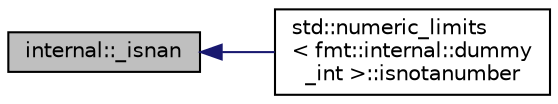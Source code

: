 digraph "internal::_isnan"
{
  edge [fontname="Helvetica",fontsize="10",labelfontname="Helvetica",labelfontsize="10"];
  node [fontname="Helvetica",fontsize="10",shape=record];
  rankdir="LR";
  Node1 [label="internal::_isnan",height=0.2,width=0.4,color="black", fillcolor="grey75", style="filled" fontcolor="black"];
  Node1 -> Node2 [dir="back",color="midnightblue",fontsize="10",style="solid",fontname="Helvetica"];
  Node2 [label="std::numeric_limits\l\< fmt::internal::dummy\l_int \>::isnotanumber",height=0.2,width=0.4,color="black", fillcolor="white", style="filled",URL="$classstd_1_1numeric__limits_3_01fmt_1_1internal_1_1dummy__int_01_4.html#a66bfe9a9db1167477806c1973002e941"];
}

